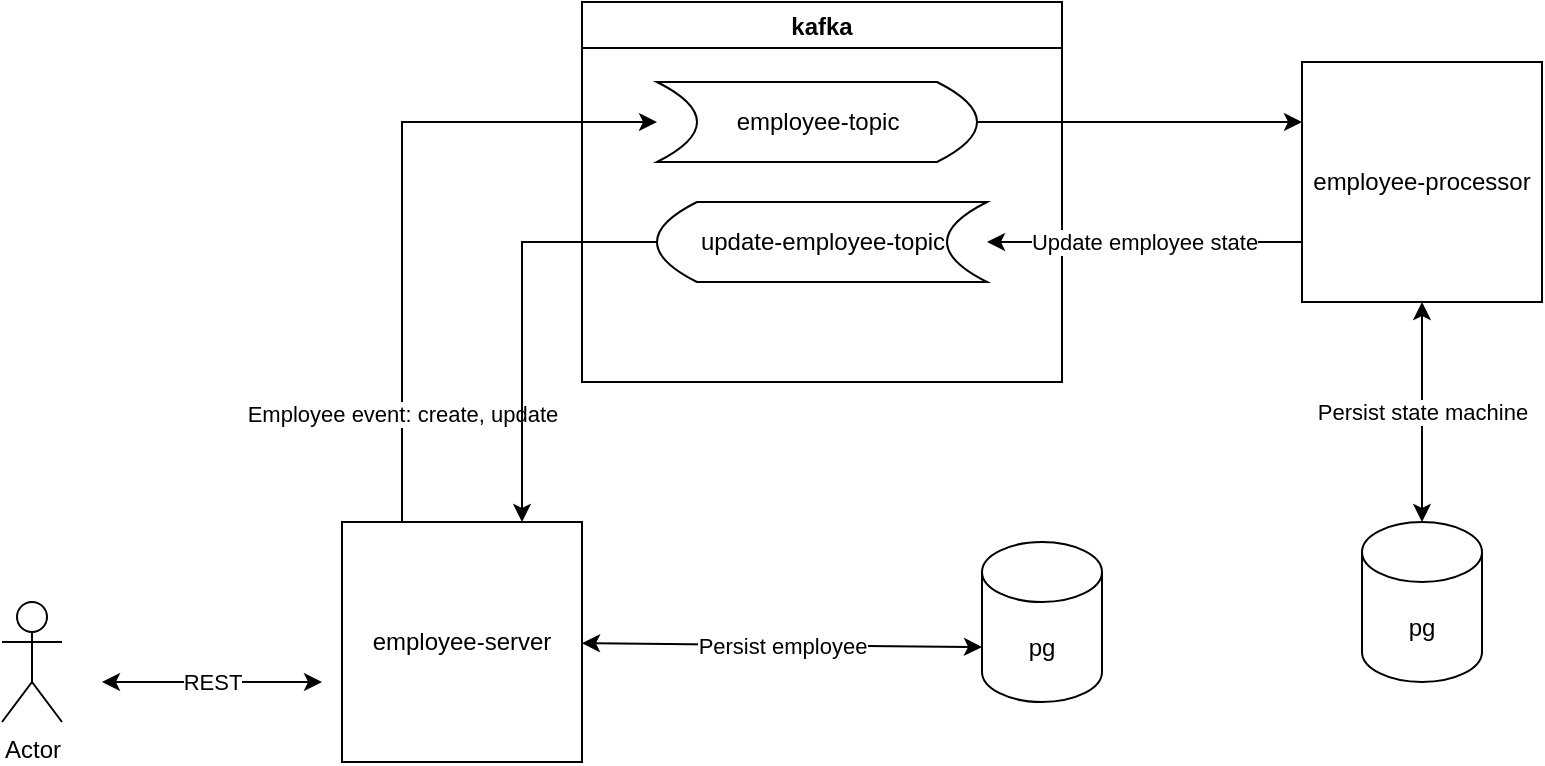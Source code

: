 <mxfile version="14.9.6" type="device"><diagram id="3fJ4VZuQWINgG915H9iF" name="Page-1"><mxGraphModel dx="1038" dy="703" grid="1" gridSize="10" guides="1" tooltips="1" connect="1" arrows="1" fold="1" page="1" pageScale="1" pageWidth="850" pageHeight="500" math="0" shadow="0"><root><mxCell id="0"/><mxCell id="1" parent="0"/><mxCell id="55hEY2bmD_Q2sky3yiWU-1" value="Actor" style="shape=umlActor;verticalLabelPosition=bottom;verticalAlign=top;html=1;outlineConnect=0;" vertex="1" parent="1"><mxGeometry x="40" y="340" width="30" height="60" as="geometry"/></mxCell><mxCell id="55hEY2bmD_Q2sky3yiWU-11" value="Employee event: create, update" style="edgeStyle=orthogonalEdgeStyle;rounded=0;orthogonalLoop=1;jettySize=auto;html=1;exitX=0.25;exitY=0;exitDx=0;exitDy=0;entryX=0;entryY=0.5;entryDx=0;entryDy=0;" edge="1" parent="1" source="55hEY2bmD_Q2sky3yiWU-2" target="55hEY2bmD_Q2sky3yiWU-23"><mxGeometry x="-0.667" relative="1" as="geometry"><mxPoint as="offset"/></mxGeometry></mxCell><mxCell id="55hEY2bmD_Q2sky3yiWU-2" value="employee-server" style="whiteSpace=wrap;html=1;aspect=fixed;" vertex="1" parent="1"><mxGeometry x="210" y="300" width="120" height="120" as="geometry"/></mxCell><mxCell id="55hEY2bmD_Q2sky3yiWU-3" value="REST" style="endArrow=classic;startArrow=classic;html=1;" edge="1" parent="1"><mxGeometry width="50" height="50" relative="1" as="geometry"><mxPoint x="90" y="380" as="sourcePoint"/><mxPoint x="200" y="380" as="targetPoint"/><Array as="points"><mxPoint x="150" y="380"/></Array></mxGeometry></mxCell><mxCell id="55hEY2bmD_Q2sky3yiWU-8" value="kafka" style="swimlane;" vertex="1" parent="1"><mxGeometry x="330" y="40" width="240" height="190" as="geometry"/></mxCell><mxCell id="55hEY2bmD_Q2sky3yiWU-23" value="employee-topic" style="shape=dataStorage;whiteSpace=wrap;html=1;fixedSize=1;align=center;verticalAlign=middle;flipV=1;flipH=1;" vertex="1" parent="55hEY2bmD_Q2sky3yiWU-8"><mxGeometry x="37.5" y="40" width="160" height="40" as="geometry"/></mxCell><mxCell id="55hEY2bmD_Q2sky3yiWU-24" value="update-employee-topic" style="shape=dataStorage;whiteSpace=wrap;html=1;fixedSize=1;align=center;verticalAlign=middle;flipH=0;flipV=1;" vertex="1" parent="55hEY2bmD_Q2sky3yiWU-8"><mxGeometry x="37.5" y="100" width="165" height="40" as="geometry"/></mxCell><mxCell id="55hEY2bmD_Q2sky3yiWU-12" value="" style="edgeStyle=orthogonalEdgeStyle;rounded=0;orthogonalLoop=1;jettySize=auto;html=1;exitX=0;exitY=0.5;exitDx=0;exitDy=0;entryX=0.75;entryY=0;entryDx=0;entryDy=0;" edge="1" parent="1" source="55hEY2bmD_Q2sky3yiWU-24" target="55hEY2bmD_Q2sky3yiWU-2"><mxGeometry x="-0.429" y="-10" relative="1" as="geometry"><mxPoint as="offset"/></mxGeometry></mxCell><mxCell id="55hEY2bmD_Q2sky3yiWU-15" value="Update employee state" style="edgeStyle=orthogonalEdgeStyle;rounded=0;orthogonalLoop=1;jettySize=auto;html=1;exitX=0;exitY=0.75;exitDx=0;exitDy=0;entryX=1;entryY=0.5;entryDx=0;entryDy=0;" edge="1" parent="1" source="55hEY2bmD_Q2sky3yiWU-13" target="55hEY2bmD_Q2sky3yiWU-24"><mxGeometry relative="1" as="geometry"/></mxCell><mxCell id="55hEY2bmD_Q2sky3yiWU-13" value="employee-processor" style="whiteSpace=wrap;html=1;aspect=fixed;" vertex="1" parent="1"><mxGeometry x="690" y="70" width="120" height="120" as="geometry"/></mxCell><mxCell id="55hEY2bmD_Q2sky3yiWU-14" style="edgeStyle=orthogonalEdgeStyle;rounded=0;orthogonalLoop=1;jettySize=auto;html=1;exitX=1;exitY=0.5;exitDx=0;exitDy=0;entryX=0;entryY=0.25;entryDx=0;entryDy=0;" edge="1" parent="1" source="55hEY2bmD_Q2sky3yiWU-23" target="55hEY2bmD_Q2sky3yiWU-13"><mxGeometry relative="1" as="geometry"/></mxCell><mxCell id="55hEY2bmD_Q2sky3yiWU-16" value="pg" style="shape=cylinder3;whiteSpace=wrap;html=1;boundedLbl=1;backgroundOutline=1;size=15;" vertex="1" parent="1"><mxGeometry x="530" y="310" width="60" height="80" as="geometry"/></mxCell><mxCell id="55hEY2bmD_Q2sky3yiWU-18" value="Persist employee" style="endArrow=classic;startArrow=classic;html=1;exitX=0;exitY=0;exitDx=0;exitDy=52.5;exitPerimeter=0;" edge="1" parent="1" source="55hEY2bmD_Q2sky3yiWU-16" target="55hEY2bmD_Q2sky3yiWU-2"><mxGeometry width="50" height="50" relative="1" as="geometry"><mxPoint x="410" y="210" as="sourcePoint"/><mxPoint x="460" y="160" as="targetPoint"/></mxGeometry></mxCell><mxCell id="55hEY2bmD_Q2sky3yiWU-19" value="pg" style="shape=cylinder3;whiteSpace=wrap;html=1;boundedLbl=1;backgroundOutline=1;size=15;" vertex="1" parent="1"><mxGeometry x="720" y="300" width="60" height="80" as="geometry"/></mxCell><mxCell id="55hEY2bmD_Q2sky3yiWU-20" value="Persist state machine" style="endArrow=classic;startArrow=classic;html=1;entryX=0.5;entryY=1;entryDx=0;entryDy=0;exitX=0.5;exitY=0;exitDx=0;exitDy=0;exitPerimeter=0;" edge="1" parent="1" source="55hEY2bmD_Q2sky3yiWU-19" target="55hEY2bmD_Q2sky3yiWU-13"><mxGeometry width="50" height="50" relative="1" as="geometry"><mxPoint x="530" y="200" as="sourcePoint"/><mxPoint x="580" y="150" as="targetPoint"/></mxGeometry></mxCell></root></mxGraphModel></diagram></mxfile>